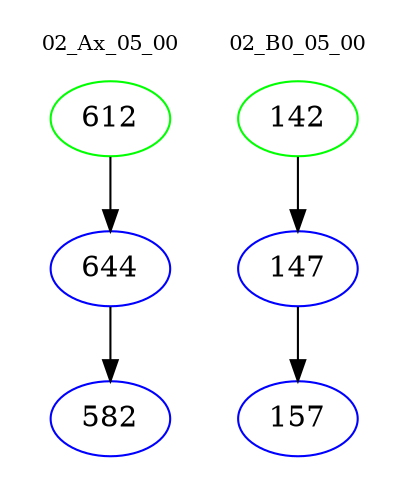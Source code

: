 digraph{
subgraph cluster_0 {
color = white
label = "02_Ax_05_00";
fontsize=10;
T0_612 [label="612", color="green"]
T0_612 -> T0_644 [color="black"]
T0_644 [label="644", color="blue"]
T0_644 -> T0_582 [color="black"]
T0_582 [label="582", color="blue"]
}
subgraph cluster_1 {
color = white
label = "02_B0_05_00";
fontsize=10;
T1_142 [label="142", color="green"]
T1_142 -> T1_147 [color="black"]
T1_147 [label="147", color="blue"]
T1_147 -> T1_157 [color="black"]
T1_157 [label="157", color="blue"]
}
}
